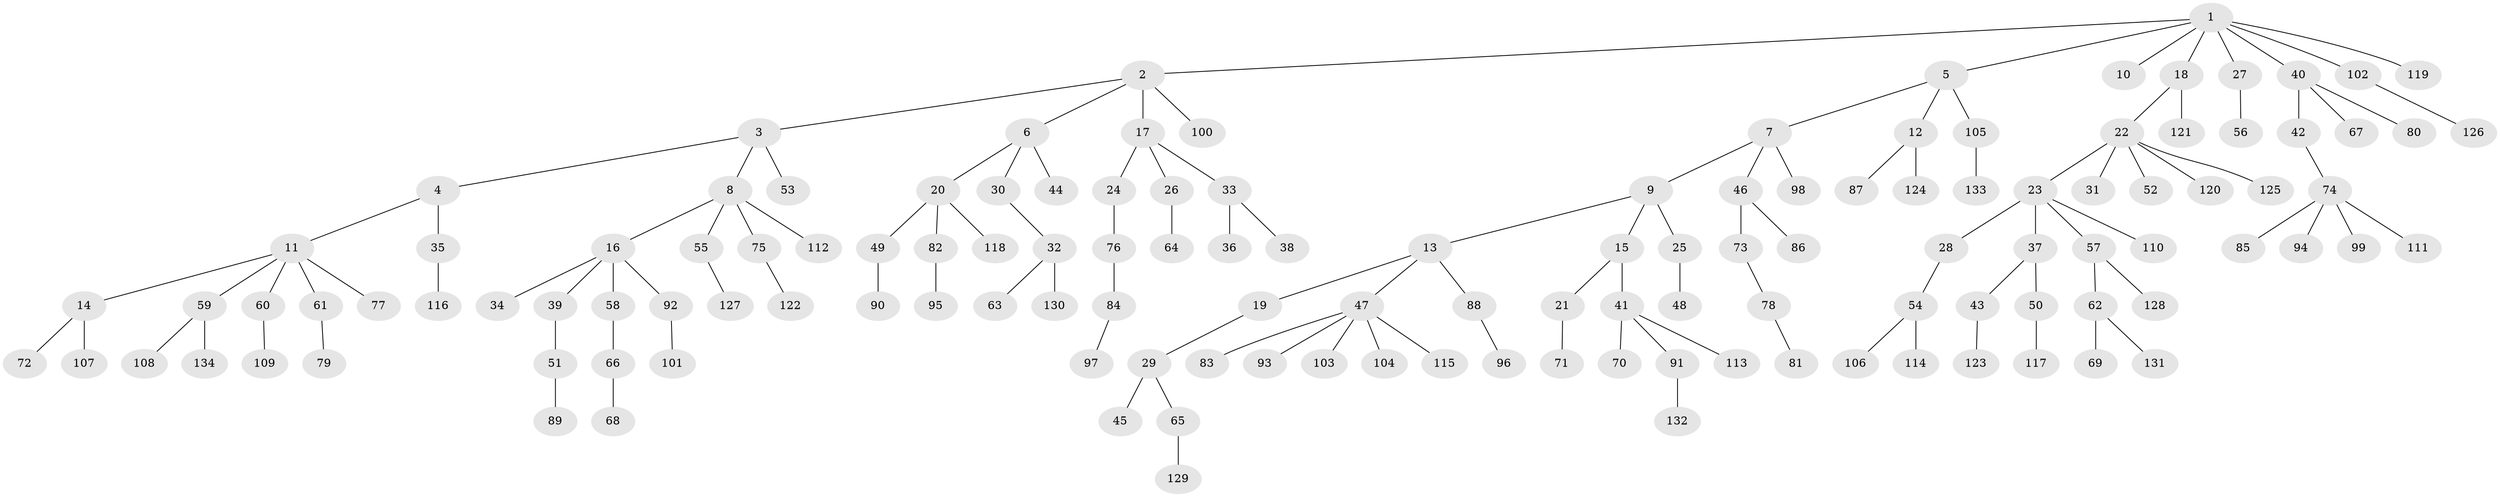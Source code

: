 // Generated by graph-tools (version 1.1) at 2025/50/03/09/25 03:50:15]
// undirected, 134 vertices, 133 edges
graph export_dot {
graph [start="1"]
  node [color=gray90,style=filled];
  1;
  2;
  3;
  4;
  5;
  6;
  7;
  8;
  9;
  10;
  11;
  12;
  13;
  14;
  15;
  16;
  17;
  18;
  19;
  20;
  21;
  22;
  23;
  24;
  25;
  26;
  27;
  28;
  29;
  30;
  31;
  32;
  33;
  34;
  35;
  36;
  37;
  38;
  39;
  40;
  41;
  42;
  43;
  44;
  45;
  46;
  47;
  48;
  49;
  50;
  51;
  52;
  53;
  54;
  55;
  56;
  57;
  58;
  59;
  60;
  61;
  62;
  63;
  64;
  65;
  66;
  67;
  68;
  69;
  70;
  71;
  72;
  73;
  74;
  75;
  76;
  77;
  78;
  79;
  80;
  81;
  82;
  83;
  84;
  85;
  86;
  87;
  88;
  89;
  90;
  91;
  92;
  93;
  94;
  95;
  96;
  97;
  98;
  99;
  100;
  101;
  102;
  103;
  104;
  105;
  106;
  107;
  108;
  109;
  110;
  111;
  112;
  113;
  114;
  115;
  116;
  117;
  118;
  119;
  120;
  121;
  122;
  123;
  124;
  125;
  126;
  127;
  128;
  129;
  130;
  131;
  132;
  133;
  134;
  1 -- 2;
  1 -- 5;
  1 -- 10;
  1 -- 18;
  1 -- 27;
  1 -- 40;
  1 -- 102;
  1 -- 119;
  2 -- 3;
  2 -- 6;
  2 -- 17;
  2 -- 100;
  3 -- 4;
  3 -- 8;
  3 -- 53;
  4 -- 11;
  4 -- 35;
  5 -- 7;
  5 -- 12;
  5 -- 105;
  6 -- 20;
  6 -- 30;
  6 -- 44;
  7 -- 9;
  7 -- 46;
  7 -- 98;
  8 -- 16;
  8 -- 55;
  8 -- 75;
  8 -- 112;
  9 -- 13;
  9 -- 15;
  9 -- 25;
  11 -- 14;
  11 -- 59;
  11 -- 60;
  11 -- 61;
  11 -- 77;
  12 -- 87;
  12 -- 124;
  13 -- 19;
  13 -- 47;
  13 -- 88;
  14 -- 72;
  14 -- 107;
  15 -- 21;
  15 -- 41;
  16 -- 34;
  16 -- 39;
  16 -- 58;
  16 -- 92;
  17 -- 24;
  17 -- 26;
  17 -- 33;
  18 -- 22;
  18 -- 121;
  19 -- 29;
  20 -- 49;
  20 -- 82;
  20 -- 118;
  21 -- 71;
  22 -- 23;
  22 -- 31;
  22 -- 52;
  22 -- 120;
  22 -- 125;
  23 -- 28;
  23 -- 37;
  23 -- 57;
  23 -- 110;
  24 -- 76;
  25 -- 48;
  26 -- 64;
  27 -- 56;
  28 -- 54;
  29 -- 45;
  29 -- 65;
  30 -- 32;
  32 -- 63;
  32 -- 130;
  33 -- 36;
  33 -- 38;
  35 -- 116;
  37 -- 43;
  37 -- 50;
  39 -- 51;
  40 -- 42;
  40 -- 67;
  40 -- 80;
  41 -- 70;
  41 -- 91;
  41 -- 113;
  42 -- 74;
  43 -- 123;
  46 -- 73;
  46 -- 86;
  47 -- 83;
  47 -- 93;
  47 -- 103;
  47 -- 104;
  47 -- 115;
  49 -- 90;
  50 -- 117;
  51 -- 89;
  54 -- 106;
  54 -- 114;
  55 -- 127;
  57 -- 62;
  57 -- 128;
  58 -- 66;
  59 -- 108;
  59 -- 134;
  60 -- 109;
  61 -- 79;
  62 -- 69;
  62 -- 131;
  65 -- 129;
  66 -- 68;
  73 -- 78;
  74 -- 85;
  74 -- 94;
  74 -- 99;
  74 -- 111;
  75 -- 122;
  76 -- 84;
  78 -- 81;
  82 -- 95;
  84 -- 97;
  88 -- 96;
  91 -- 132;
  92 -- 101;
  102 -- 126;
  105 -- 133;
}
